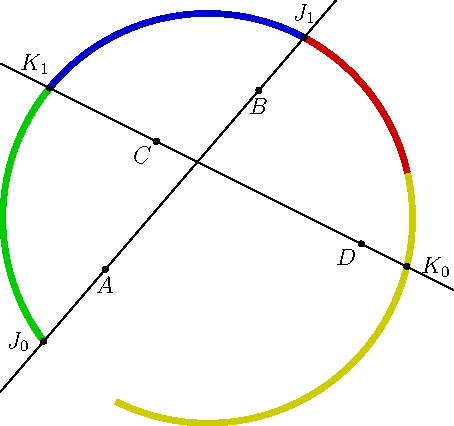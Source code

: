 import geometry;
size(8cm);

currentcoordsys=cartesiansystem((1,2),i=(1,0.5),j=(-0.5,.75));
// show(currentcoordsys, xpen=invisible);

point A=(-1,0) ; dot("$A$",A,S);
point B=(1,1)  ; dot("$B$",B,S);
point C=(0,1)  ; dot("$C$",C,SW);
point D=(1,-1) ; dot("$D$",D,SW);

circle c=circle(origin(),2);

line l1=line(A,B); draw(l1);
line l2=line(C,D); draw(l2);

point[] J=intersectionpoints(l1,c);
point[] K=intersectionpoints(l2,c);

/*<asyxml><view file="modules/geometry.asy" type="arc" signature="arc(ellipse,point,point,bool)"/></asyxml>*/
draw(arc(c,J[0],K[0]),1mm+0.8yellow);
draw(arc(c,K[0],J[1]),1mm+0.8red);
/*<asyxml><view file="modules/geometry.asy" type="arc" signature="arc(ellipse,abscissa,abscissa,bool)"/></asyxml>*/
draw(arc(c,angabscissa(c,J[1]),angabscissa(c,K[1])),1mm+0.8blue);
draw(arc(c,angabscissa(c,K[1]),angabscissa(c,J[0])),1mm+0.8green);

dot("$J_0$",J[0],2W); dot("$J_1$",J[1],2N);
dot("$K_0$",K[0],2E) ; dot("$K_1$",K[1],2N+W);
